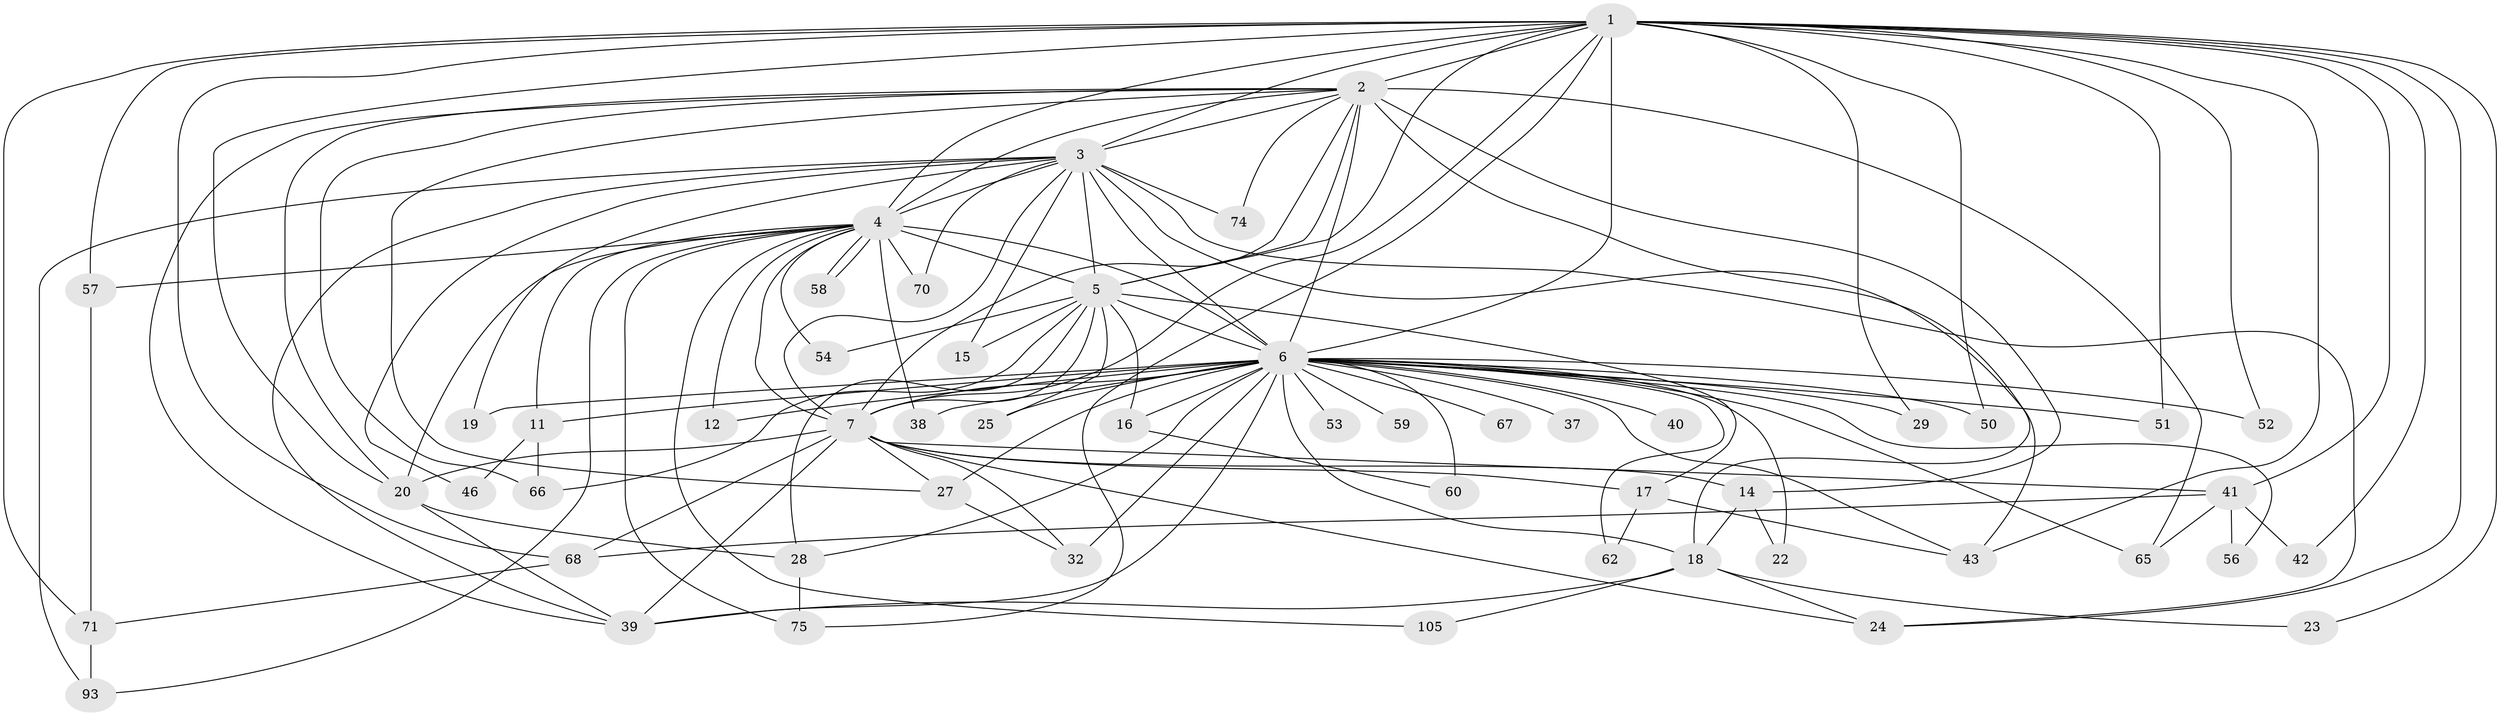 // original degree distribution, {30: 0.009345794392523364, 21: 0.018691588785046728, 24: 0.028037383177570093, 20: 0.028037383177570093, 16: 0.009345794392523364, 5: 0.056074766355140186, 2: 0.5981308411214953, 4: 0.07476635514018691, 3: 0.14953271028037382, 7: 0.018691588785046728, 6: 0.009345794392523364}
// Generated by graph-tools (version 1.1) at 2025/17/03/04/25 18:17:44]
// undirected, 53 vertices, 128 edges
graph export_dot {
graph [start="1"]
  node [color=gray90,style=filled];
  1 [super="+63+55"];
  2;
  3;
  4;
  5 [super="+13+45"];
  6 [super="+36+10+97+99+33+8"];
  7 [super="+35+98"];
  11;
  12;
  14 [super="+90"];
  15 [super="+61"];
  16 [super="+48+95"];
  17 [super="+82"];
  18;
  19;
  20 [super="+30+84"];
  22;
  23;
  24 [super="+26+72"];
  25;
  27;
  28 [super="+88"];
  29;
  32 [super="+87+34"];
  37;
  38 [super="+89"];
  39 [super="+47"];
  40;
  41;
  42;
  43 [super="+91+77"];
  46;
  50;
  51;
  52;
  53;
  54;
  56;
  57;
  58;
  59;
  60 [super="+103"];
  62;
  65 [super="+102"];
  66 [super="+78"];
  67;
  68 [super="+73+107"];
  70;
  71 [super="+85"];
  74;
  75 [super="+80"];
  93 [super="+104"];
  105;
  1 -- 2;
  1 -- 3 [weight=2];
  1 -- 4 [weight=2];
  1 -- 5;
  1 -- 6 [weight=8];
  1 -- 7;
  1 -- 23;
  1 -- 29;
  1 -- 41;
  1 -- 42;
  1 -- 43;
  1 -- 50;
  1 -- 51;
  1 -- 52;
  1 -- 57;
  1 -- 71;
  1 -- 75;
  1 -- 68 [weight=2];
  1 -- 24;
  1 -- 20;
  2 -- 3;
  2 -- 4;
  2 -- 5;
  2 -- 6 [weight=7];
  2 -- 7 [weight=2];
  2 -- 14;
  2 -- 18;
  2 -- 20;
  2 -- 27;
  2 -- 66;
  2 -- 74;
  2 -- 65;
  2 -- 39;
  3 -- 4;
  3 -- 5 [weight=2];
  3 -- 6 [weight=4];
  3 -- 7;
  3 -- 15 [weight=2];
  3 -- 19;
  3 -- 24;
  3 -- 39;
  3 -- 43;
  3 -- 46;
  3 -- 70;
  3 -- 74;
  3 -- 93;
  4 -- 5 [weight=2];
  4 -- 6 [weight=5];
  4 -- 7;
  4 -- 11;
  4 -- 12;
  4 -- 20;
  4 -- 38;
  4 -- 54;
  4 -- 57;
  4 -- 58;
  4 -- 58;
  4 -- 70;
  4 -- 75;
  4 -- 93;
  4 -- 105;
  5 -- 6 [weight=7];
  5 -- 7;
  5 -- 15;
  5 -- 25;
  5 -- 28 [weight=2];
  5 -- 54;
  5 -- 17 [weight=2];
  5 -- 16;
  5 -- 66;
  6 -- 7 [weight=6];
  6 -- 16 [weight=3];
  6 -- 65;
  6 -- 11 [weight=2];
  6 -- 19;
  6 -- 25;
  6 -- 38 [weight=2];
  6 -- 40 [weight=2];
  6 -- 43;
  6 -- 50;
  6 -- 60 [weight=2];
  6 -- 27;
  6 -- 37 [weight=2];
  6 -- 67 [weight=2];
  6 -- 12;
  6 -- 18;
  6 -- 22;
  6 -- 28;
  6 -- 29;
  6 -- 32 [weight=2];
  6 -- 39;
  6 -- 51;
  6 -- 52;
  6 -- 53 [weight=2];
  6 -- 56;
  6 -- 59 [weight=2];
  6 -- 62;
  7 -- 14;
  7 -- 17;
  7 -- 27;
  7 -- 32;
  7 -- 41 [weight=2];
  7 -- 68;
  7 -- 24;
  7 -- 39;
  7 -- 20;
  11 -- 46;
  11 -- 66;
  14 -- 22;
  14 -- 18;
  16 -- 60;
  17 -- 62;
  17 -- 43;
  18 -- 23;
  18 -- 24;
  18 -- 39;
  18 -- 105;
  20 -- 28;
  20 -- 39;
  27 -- 32;
  28 -- 75;
  41 -- 42;
  41 -- 56;
  41 -- 65;
  41 -- 68;
  57 -- 71;
  68 -- 71;
  71 -- 93;
}

